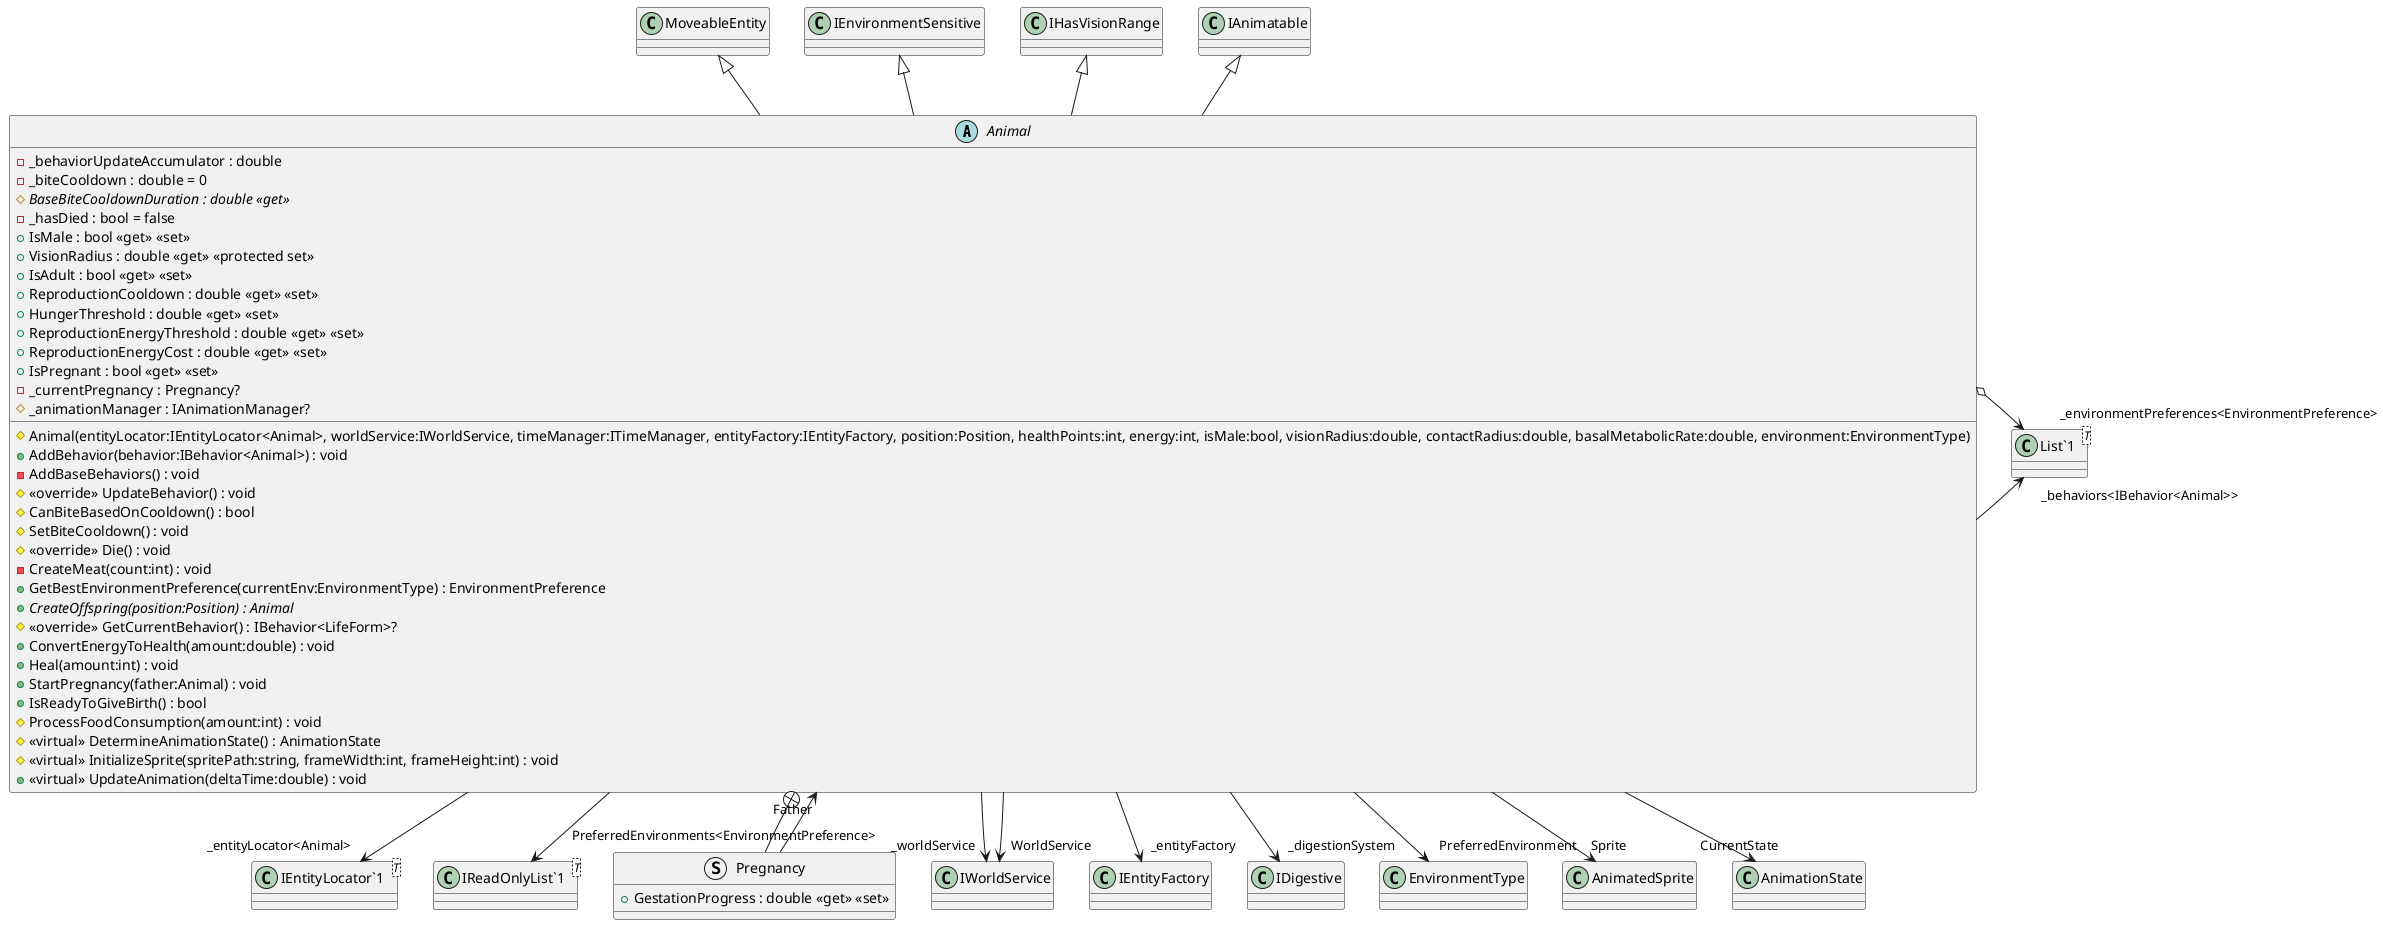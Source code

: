 @startuml
abstract class Animal {
    - _behaviorUpdateAccumulator : double
    - _biteCooldown : double = 0
    # {abstract} BaseBiteCooldownDuration : double <<get>>
    - _hasDied : bool = false
    # Animal(entityLocator:IEntityLocator<Animal>, worldService:IWorldService, timeManager:ITimeManager, entityFactory:IEntityFactory, position:Position, healthPoints:int, energy:int, isMale:bool, visionRadius:double, contactRadius:double, basalMetabolicRate:double, environment:EnvironmentType)
    + IsMale : bool <<get>> <<set>>
    + VisionRadius : double <<get>> <<protected set>>
    + IsAdult : bool <<get>> <<set>>
    + ReproductionCooldown : double <<get>> <<set>>
    + HungerThreshold : double <<get>> <<set>>
    + ReproductionEnergyThreshold : double <<get>> <<set>>
    + ReproductionEnergyCost : double <<get>> <<set>>
    + IsPregnant : bool <<get>> <<set>>
    + AddBehavior(behavior:IBehavior<Animal>) : void
    - AddBaseBehaviors() : void
    # <<override>> UpdateBehavior() : void
    # CanBiteBasedOnCooldown() : bool
    # SetBiteCooldown() : void
    # <<override>> Die() : void
    - CreateMeat(count:int) : void
    + GetBestEnvironmentPreference(currentEnv:EnvironmentType) : EnvironmentPreference
    + {abstract} CreateOffspring(position:Position) : Animal
    # <<override>> GetCurrentBehavior() : IBehavior<LifeForm>?
    + ConvertEnergyToHealth(amount:double) : void
    + Heal(amount:int) : void
    - _currentPregnancy : Pregnancy?
    + StartPregnancy(father:Animal) : void
    + IsReadyToGiveBirth() : bool
    # ProcessFoodConsumption(amount:int) : void
    # <<virtual>> DetermineAnimationState() : AnimationState
    # _animationManager : IAnimationManager?
    # <<virtual>> InitializeSprite(spritePath:string, frameWidth:int, frameHeight:int) : void
    + <<virtual>> UpdateAnimation(deltaTime:double) : void
}
class "IEntityLocator`1"<T> {
}
class "List`1"<T> {
}
class "IReadOnlyList`1"<T> {
}
struct Pregnancy {
    + GestationProgress : double <<get>> <<set>>
}
MoveableEntity <|-- Animal
IEnvironmentSensitive <|-- Animal
IHasVisionRange <|-- Animal
IAnimatable <|-- Animal
Animal --> "_entityLocator<Animal>" "IEntityLocator`1"
Animal --> "_worldService" IWorldService
Animal --> "_behaviors<IBehavior<Animal>>" "List`1"
Animal --> "_entityFactory" IEntityFactory
Animal --> "_digestionSystem" IDigestive
Animal o-> "_environmentPreferences<EnvironmentPreference>" "List`1"
Animal --> "PreferredEnvironments<EnvironmentPreference>" "IReadOnlyList`1"
Animal --> "PreferredEnvironment" EnvironmentType
Animal --> "WorldService" IWorldService
Animal --> "Sprite" AnimatedSprite
Animal --> "CurrentState" AnimationState
Animal +-- Pregnancy
Pregnancy --> "Father" Animal
@enduml
